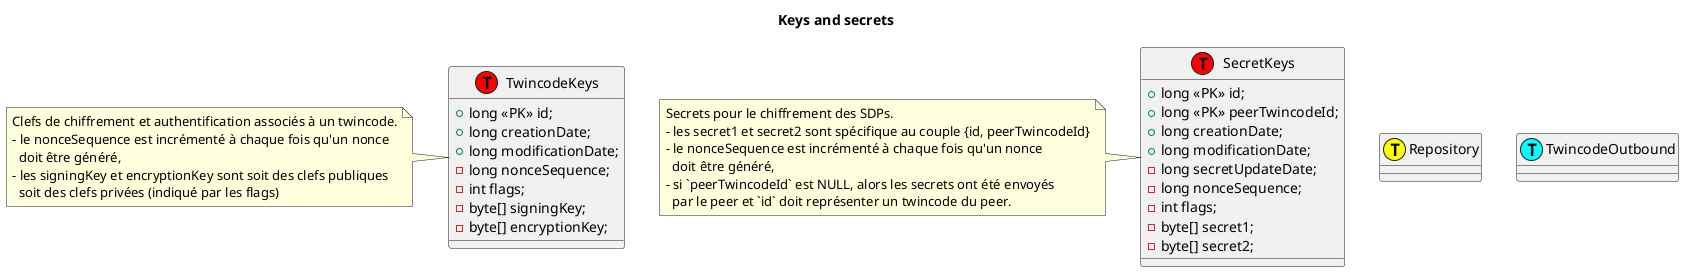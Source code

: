 @startuml

class Repository << (T,yellow) >>
class TwincodeOutbound << (T,cyan) >>

title Keys and secrets

class TwincodeKeys << (T,#FF0000) >> {
  +long <<PK>> id;
  +long creationDate;
  +long modificationDate;
  -long nonceSequence;
  -int flags;
  -byte[] signingKey;
  -byte[] encryptionKey;
}

note left
Clefs de chiffrement et authentification associés à un twincode.
- le nonceSequence est incrémenté à chaque fois qu'un nonce
  doit être généré,
- les signingKey et encryptionKey sont soit des clefs publiques
  soit des clefs privées (indiqué par les flags)
end note

class SecretKeys << (T,#FF0000) >> {
  +long <<PK>> id;
  +long <<PK>> peerTwincodeId;
  +long creationDate;
  +long modificationDate;
  -long secretUpdateDate;
  -long nonceSequence;
  -int flags;
  -byte[] secret1;
  -byte[] secret2;
}

note left
Secrets pour le chiffrement des SDPs.
- les secret1 et secret2 sont spécifique au couple {id, peerTwincodeId}
- le nonceSequence est incrémenté à chaque fois qu'un nonce
  doit être généré,
- si `peerTwincodeId` est NULL, alors les secrets ont été envoyés
  par le peer et `id` doit représenter un twincode du peer.
end note

@enduml
